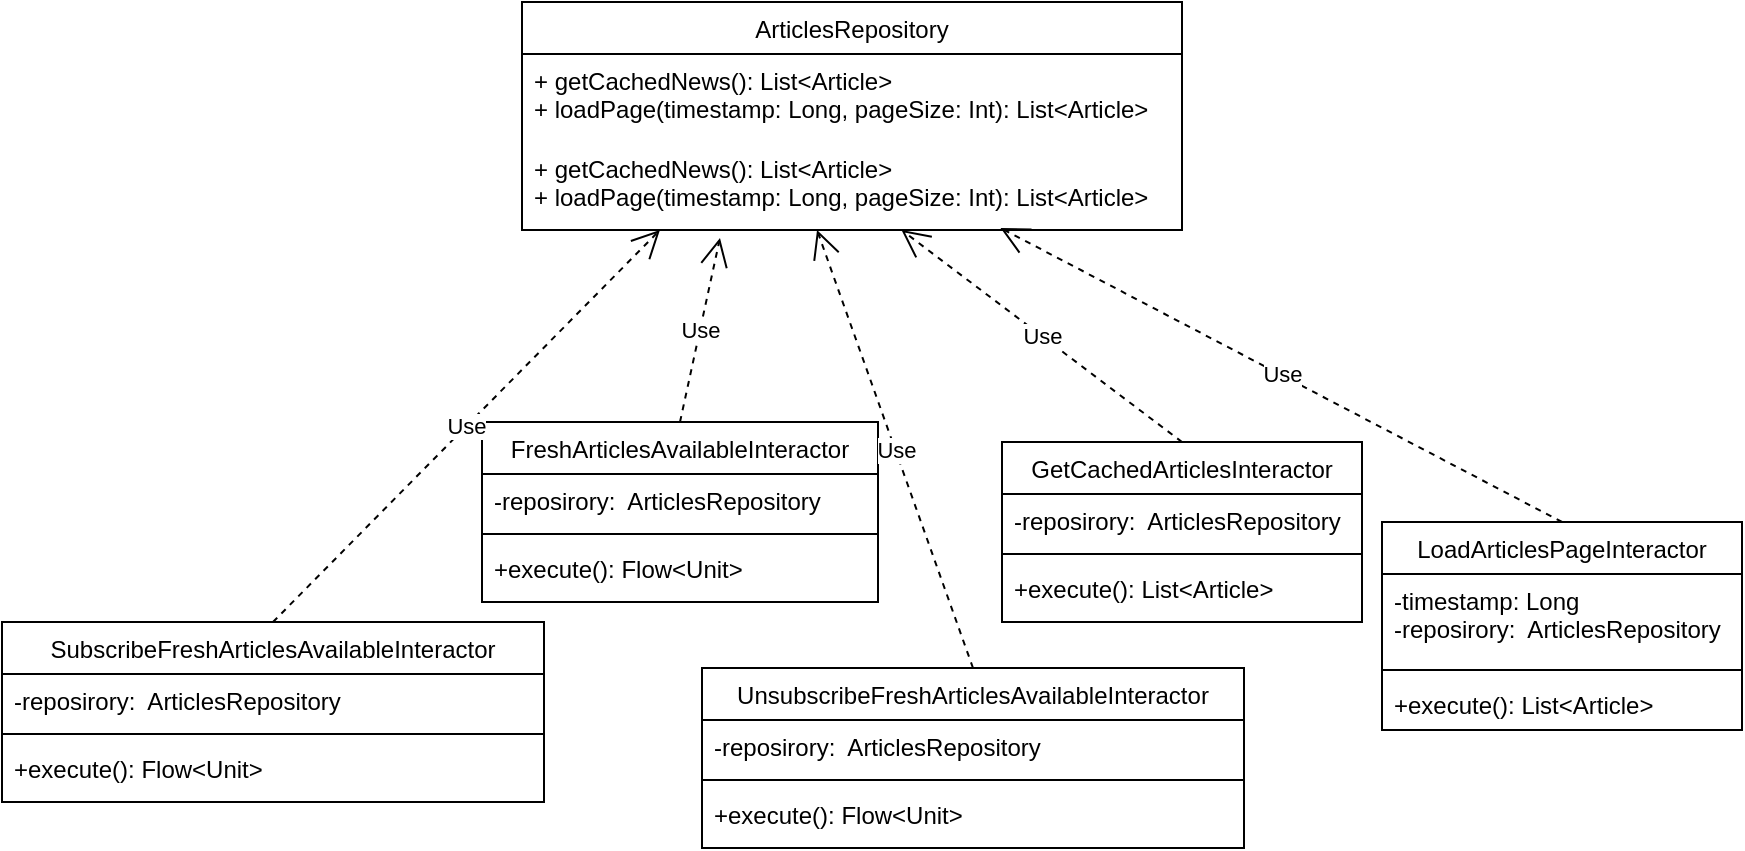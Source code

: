 <mxfile version="15.9.4" type="device"><diagram id="rlHCpIgXq4kqk_rY1Bp2" name="Page-1"><mxGraphModel dx="2181" dy="744" grid="1" gridSize="10" guides="1" tooltips="1" connect="1" arrows="1" fold="1" page="1" pageScale="1" pageWidth="827" pageHeight="1169" math="0" shadow="0"><root><mxCell id="0"/><mxCell id="1" parent="0"/><mxCell id="OEYGaQ3Ffo02JyiQ9VlH-1" value="GetCachedArticlesInteractor" style="swimlane;fontStyle=0;align=center;verticalAlign=top;childLayout=stackLayout;horizontal=1;startSize=26;horizontalStack=0;resizeParent=1;resizeLast=0;collapsible=1;marginBottom=0;rounded=0;shadow=0;strokeWidth=1;" parent="1" vertex="1"><mxGeometry x="280" y="820" width="180" height="90" as="geometry"><mxRectangle x="230" y="140" width="160" height="26" as="alternateBounds"/></mxGeometry></mxCell><mxCell id="OEYGaQ3Ffo02JyiQ9VlH-2" value="-reposirory:  ArticlesRepository" style="text;align=left;verticalAlign=top;spacingLeft=4;spacingRight=4;overflow=hidden;rotatable=0;points=[[0,0.5],[1,0.5]];portConstraint=eastwest;rounded=0;shadow=0;html=0;" parent="OEYGaQ3Ffo02JyiQ9VlH-1" vertex="1"><mxGeometry y="26" width="180" height="26" as="geometry"/></mxCell><mxCell id="OEYGaQ3Ffo02JyiQ9VlH-3" value="" style="line;html=1;strokeWidth=1;align=left;verticalAlign=middle;spacingTop=-1;spacingLeft=3;spacingRight=3;rotatable=0;labelPosition=right;points=[];portConstraint=eastwest;" parent="OEYGaQ3Ffo02JyiQ9VlH-1" vertex="1"><mxGeometry y="52" width="180" height="8" as="geometry"/></mxCell><mxCell id="OEYGaQ3Ffo02JyiQ9VlH-4" value="+execute(): List&lt;Article&gt;" style="text;align=left;verticalAlign=top;spacingLeft=4;spacingRight=4;overflow=hidden;rotatable=0;points=[[0,0.5],[1,0.5]];portConstraint=eastwest;" parent="OEYGaQ3Ffo02JyiQ9VlH-1" vertex="1"><mxGeometry y="60" width="180" height="26" as="geometry"/></mxCell><mxCell id="OEYGaQ3Ffo02JyiQ9VlH-5" value="LoadArticlesPageInteractor" style="swimlane;fontStyle=0;align=center;verticalAlign=top;childLayout=stackLayout;horizontal=1;startSize=26;horizontalStack=0;resizeParent=1;resizeLast=0;collapsible=1;marginBottom=0;rounded=0;shadow=0;strokeWidth=1;" parent="1" vertex="1"><mxGeometry x="470" y="860" width="180" height="104" as="geometry"><mxRectangle x="230" y="140" width="160" height="26" as="alternateBounds"/></mxGeometry></mxCell><mxCell id="OEYGaQ3Ffo02JyiQ9VlH-6" value="-timestamp: Long&#10;-reposirory:  ArticlesRepository" style="text;align=left;verticalAlign=top;spacingLeft=4;spacingRight=4;overflow=hidden;rotatable=0;points=[[0,0.5],[1,0.5]];portConstraint=eastwest;rounded=0;shadow=0;html=0;" parent="OEYGaQ3Ffo02JyiQ9VlH-5" vertex="1"><mxGeometry y="26" width="180" height="44" as="geometry"/></mxCell><mxCell id="OEYGaQ3Ffo02JyiQ9VlH-7" value="" style="line;html=1;strokeWidth=1;align=left;verticalAlign=middle;spacingTop=-1;spacingLeft=3;spacingRight=3;rotatable=0;labelPosition=right;points=[];portConstraint=eastwest;" parent="OEYGaQ3Ffo02JyiQ9VlH-5" vertex="1"><mxGeometry y="70" width="180" height="8" as="geometry"/></mxCell><mxCell id="OEYGaQ3Ffo02JyiQ9VlH-8" value="+execute(): List&lt;Article&gt;" style="text;align=left;verticalAlign=top;spacingLeft=4;spacingRight=4;overflow=hidden;rotatable=0;points=[[0,0.5],[1,0.5]];portConstraint=eastwest;" parent="OEYGaQ3Ffo02JyiQ9VlH-5" vertex="1"><mxGeometry y="78" width="180" height="26" as="geometry"/></mxCell><mxCell id="OEYGaQ3Ffo02JyiQ9VlH-9" value="FreshArticlesAvailableInteractor" style="swimlane;fontStyle=0;align=center;verticalAlign=top;childLayout=stackLayout;horizontal=1;startSize=26;horizontalStack=0;resizeParent=1;resizeLast=0;collapsible=1;marginBottom=0;rounded=0;shadow=0;strokeWidth=1;" parent="1" vertex="1"><mxGeometry x="20" y="810" width="198" height="90" as="geometry"><mxRectangle x="230" y="140" width="160" height="26" as="alternateBounds"/></mxGeometry></mxCell><mxCell id="OEYGaQ3Ffo02JyiQ9VlH-10" value="-reposirory:  ArticlesRepository" style="text;align=left;verticalAlign=top;spacingLeft=4;spacingRight=4;overflow=hidden;rotatable=0;points=[[0,0.5],[1,0.5]];portConstraint=eastwest;rounded=0;shadow=0;html=0;" parent="OEYGaQ3Ffo02JyiQ9VlH-9" vertex="1"><mxGeometry y="26" width="198" height="26" as="geometry"/></mxCell><mxCell id="OEYGaQ3Ffo02JyiQ9VlH-11" value="" style="line;html=1;strokeWidth=1;align=left;verticalAlign=middle;spacingTop=-1;spacingLeft=3;spacingRight=3;rotatable=0;labelPosition=right;points=[];portConstraint=eastwest;" parent="OEYGaQ3Ffo02JyiQ9VlH-9" vertex="1"><mxGeometry y="52" width="198" height="8" as="geometry"/></mxCell><mxCell id="OEYGaQ3Ffo02JyiQ9VlH-12" value="+execute(): Flow&lt;Unit&gt;" style="text;align=left;verticalAlign=top;spacingLeft=4;spacingRight=4;overflow=hidden;rotatable=0;points=[[0,0.5],[1,0.5]];portConstraint=eastwest;" parent="OEYGaQ3Ffo02JyiQ9VlH-9" vertex="1"><mxGeometry y="60" width="198" height="26" as="geometry"/></mxCell><mxCell id="OEYGaQ3Ffo02JyiQ9VlH-13" value="ArticlesRepository" style="swimlane;fontStyle=0;align=center;verticalAlign=top;childLayout=stackLayout;horizontal=1;startSize=26;horizontalStack=0;resizeParent=1;resizeLast=0;collapsible=1;marginBottom=0;rounded=0;shadow=0;strokeWidth=1;" parent="1" vertex="1"><mxGeometry x="40" y="600" width="330" height="114" as="geometry"><mxRectangle x="230" y="140" width="160" height="26" as="alternateBounds"/></mxGeometry></mxCell><mxCell id="eS6fMEUAMBUE5h9rDqsi-1" value="+ getCachedNews(): List&lt;Article&gt;&#10;+ loadPage(timestamp: Long, pageSize: Int): List&lt;Article&gt;" style="text;align=left;verticalAlign=top;spacingLeft=4;spacingRight=4;overflow=hidden;rotatable=0;points=[[0,0.5],[1,0.5]];portConstraint=eastwest;" vertex="1" parent="OEYGaQ3Ffo02JyiQ9VlH-13"><mxGeometry y="26" width="330" height="44" as="geometry"/></mxCell><mxCell id="OEYGaQ3Ffo02JyiQ9VlH-14" value="+ getCachedNews(): List&lt;Article&gt;&#10;+ loadPage(timestamp: Long, pageSize: Int): List&lt;Article&gt;" style="text;align=left;verticalAlign=top;spacingLeft=4;spacingRight=4;overflow=hidden;rotatable=0;points=[[0,0.5],[1,0.5]];portConstraint=eastwest;" parent="OEYGaQ3Ffo02JyiQ9VlH-13" vertex="1"><mxGeometry y="70" width="330" height="44" as="geometry"/></mxCell><mxCell id="OEYGaQ3Ffo02JyiQ9VlH-15" value="SubscribeFreshArticlesAvailableInteractor" style="swimlane;fontStyle=0;align=center;verticalAlign=top;childLayout=stackLayout;horizontal=1;startSize=26;horizontalStack=0;resizeParent=1;resizeLast=0;collapsible=1;marginBottom=0;rounded=0;shadow=0;strokeWidth=1;" parent="1" vertex="1"><mxGeometry x="-220" y="910" width="271" height="90" as="geometry"><mxRectangle x="230" y="140" width="160" height="26" as="alternateBounds"/></mxGeometry></mxCell><mxCell id="OEYGaQ3Ffo02JyiQ9VlH-16" value="-reposirory:  ArticlesRepository" style="text;align=left;verticalAlign=top;spacingLeft=4;spacingRight=4;overflow=hidden;rotatable=0;points=[[0,0.5],[1,0.5]];portConstraint=eastwest;rounded=0;shadow=0;html=0;" parent="OEYGaQ3Ffo02JyiQ9VlH-15" vertex="1"><mxGeometry y="26" width="271" height="26" as="geometry"/></mxCell><mxCell id="OEYGaQ3Ffo02JyiQ9VlH-17" value="" style="line;html=1;strokeWidth=1;align=left;verticalAlign=middle;spacingTop=-1;spacingLeft=3;spacingRight=3;rotatable=0;labelPosition=right;points=[];portConstraint=eastwest;" parent="OEYGaQ3Ffo02JyiQ9VlH-15" vertex="1"><mxGeometry y="52" width="271" height="8" as="geometry"/></mxCell><mxCell id="OEYGaQ3Ffo02JyiQ9VlH-18" value="+execute(): Flow&lt;Unit&gt;" style="text;align=left;verticalAlign=top;spacingLeft=4;spacingRight=4;overflow=hidden;rotatable=0;points=[[0,0.5],[1,0.5]];portConstraint=eastwest;" parent="OEYGaQ3Ffo02JyiQ9VlH-15" vertex="1"><mxGeometry y="60" width="271" height="26" as="geometry"/></mxCell><mxCell id="OEYGaQ3Ffo02JyiQ9VlH-19" value="UnsubscribeFreshArticlesAvailableInteractor" style="swimlane;fontStyle=0;align=center;verticalAlign=top;childLayout=stackLayout;horizontal=1;startSize=26;horizontalStack=0;resizeParent=1;resizeLast=0;collapsible=1;marginBottom=0;rounded=0;shadow=0;strokeWidth=1;" parent="1" vertex="1"><mxGeometry x="130" y="933" width="271" height="90" as="geometry"><mxRectangle x="230" y="140" width="160" height="26" as="alternateBounds"/></mxGeometry></mxCell><mxCell id="OEYGaQ3Ffo02JyiQ9VlH-20" value="-reposirory:  ArticlesRepository" style="text;align=left;verticalAlign=top;spacingLeft=4;spacingRight=4;overflow=hidden;rotatable=0;points=[[0,0.5],[1,0.5]];portConstraint=eastwest;rounded=0;shadow=0;html=0;" parent="OEYGaQ3Ffo02JyiQ9VlH-19" vertex="1"><mxGeometry y="26" width="271" height="26" as="geometry"/></mxCell><mxCell id="OEYGaQ3Ffo02JyiQ9VlH-21" value="" style="line;html=1;strokeWidth=1;align=left;verticalAlign=middle;spacingTop=-1;spacingLeft=3;spacingRight=3;rotatable=0;labelPosition=right;points=[];portConstraint=eastwest;" parent="OEYGaQ3Ffo02JyiQ9VlH-19" vertex="1"><mxGeometry y="52" width="271" height="8" as="geometry"/></mxCell><mxCell id="OEYGaQ3Ffo02JyiQ9VlH-22" value="+execute(): Flow&lt;Unit&gt;" style="text;align=left;verticalAlign=top;spacingLeft=4;spacingRight=4;overflow=hidden;rotatable=0;points=[[0,0.5],[1,0.5]];portConstraint=eastwest;" parent="OEYGaQ3Ffo02JyiQ9VlH-19" vertex="1"><mxGeometry y="60" width="271" height="26" as="geometry"/></mxCell><mxCell id="OEYGaQ3Ffo02JyiQ9VlH-23" value="Use" style="endArrow=open;endSize=12;dashed=1;html=1;rounded=0;exitX=0.5;exitY=0;exitDx=0;exitDy=0;entryX=0.209;entryY=1;entryDx=0;entryDy=0;entryPerimeter=0;" parent="1" source="OEYGaQ3Ffo02JyiQ9VlH-15" target="OEYGaQ3Ffo02JyiQ9VlH-14" edge="1"><mxGeometry width="160" relative="1" as="geometry"><mxPoint x="40" y="1150" as="sourcePoint"/><mxPoint x="200" y="630" as="targetPoint"/></mxGeometry></mxCell><mxCell id="OEYGaQ3Ffo02JyiQ9VlH-24" value="Use" style="endArrow=open;endSize=12;dashed=1;html=1;rounded=0;exitX=0.5;exitY=0;exitDx=0;exitDy=0;entryX=0.447;entryY=1;entryDx=0;entryDy=0;entryPerimeter=0;" parent="1" source="OEYGaQ3Ffo02JyiQ9VlH-19" target="OEYGaQ3Ffo02JyiQ9VlH-14" edge="1"><mxGeometry width="160" relative="1" as="geometry"><mxPoint x="50" y="1160" as="sourcePoint"/><mxPoint x="210" y="1160" as="targetPoint"/></mxGeometry></mxCell><mxCell id="OEYGaQ3Ffo02JyiQ9VlH-25" value="Use" style="endArrow=open;endSize=12;dashed=1;html=1;rounded=0;exitX=0.5;exitY=0;exitDx=0;exitDy=0;entryX=0.575;entryY=1;entryDx=0;entryDy=0;entryPerimeter=0;" parent="1" source="OEYGaQ3Ffo02JyiQ9VlH-1" target="OEYGaQ3Ffo02JyiQ9VlH-14" edge="1"><mxGeometry width="160" relative="1" as="geometry"><mxPoint x="193.5" y="730" as="sourcePoint"/><mxPoint x="323.04" y="640" as="targetPoint"/></mxGeometry></mxCell><mxCell id="OEYGaQ3Ffo02JyiQ9VlH-26" value="Use" style="endArrow=open;endSize=12;dashed=1;html=1;rounded=0;exitX=0.5;exitY=0;exitDx=0;exitDy=0;entryX=0.725;entryY=0.977;entryDx=0;entryDy=0;entryPerimeter=0;" parent="1" source="OEYGaQ3Ffo02JyiQ9VlH-5" target="OEYGaQ3Ffo02JyiQ9VlH-14" edge="1"><mxGeometry width="160" relative="1" as="geometry"><mxPoint x="203.5" y="740" as="sourcePoint"/><mxPoint x="333.04" y="650" as="targetPoint"/></mxGeometry></mxCell><mxCell id="OEYGaQ3Ffo02JyiQ9VlH-27" value="Use" style="endArrow=open;endSize=12;dashed=1;html=1;rounded=0;exitX=0.5;exitY=0;exitDx=0;exitDy=0;entryX=0.3;entryY=1.091;entryDx=0;entryDy=0;entryPerimeter=0;" parent="1" source="OEYGaQ3Ffo02JyiQ9VlH-9" target="OEYGaQ3Ffo02JyiQ9VlH-14" edge="1"><mxGeometry width="160" relative="1" as="geometry"><mxPoint x="-74.5" y="920" as="sourcePoint"/><mxPoint x="146.88" y="700" as="targetPoint"/></mxGeometry></mxCell></root></mxGraphModel></diagram></mxfile>